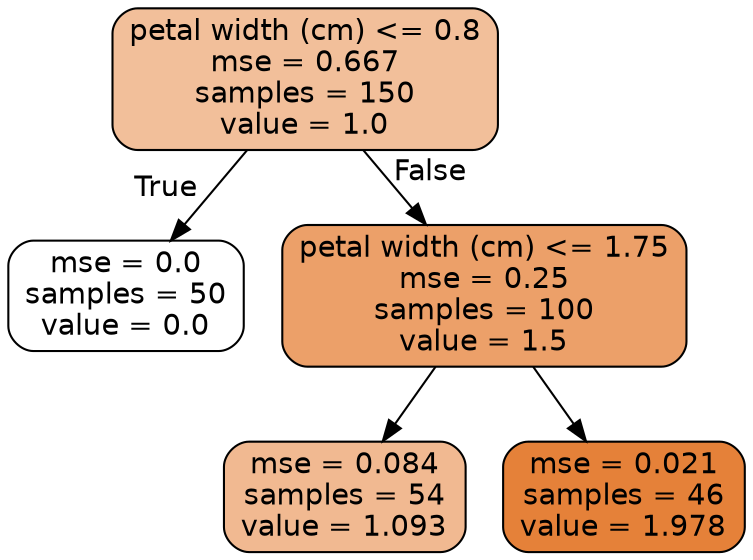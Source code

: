 digraph Tree {
node [shape=box, style="filled, rounded", color="black", fontname=helvetica] ;
edge [fontname=helvetica] ;
0 [label="petal width (cm) <= 0.8\nmse = 0.667\nsamples = 150\nvalue = 1.0", fillcolor="#e5813981"] ;
1 [label="mse = 0.0\nsamples = 50\nvalue = 0.0", fillcolor="#e5813900"] ;
0 -> 1 [labeldistance=2.5, labelangle=45, headlabel="True"] ;
2 [label="petal width (cm) <= 1.75\nmse = 0.25\nsamples = 100\nvalue = 1.5", fillcolor="#e58139c1"] ;
0 -> 2 [labeldistance=2.5, labelangle=-45, headlabel="False"] ;
3 [label="mse = 0.084\nsamples = 54\nvalue = 1.093", fillcolor="#e581398d"] ;
2 -> 3 ;
4 [label="mse = 0.021\nsamples = 46\nvalue = 1.978", fillcolor="#e58139ff"] ;
2 -> 4 ;
}